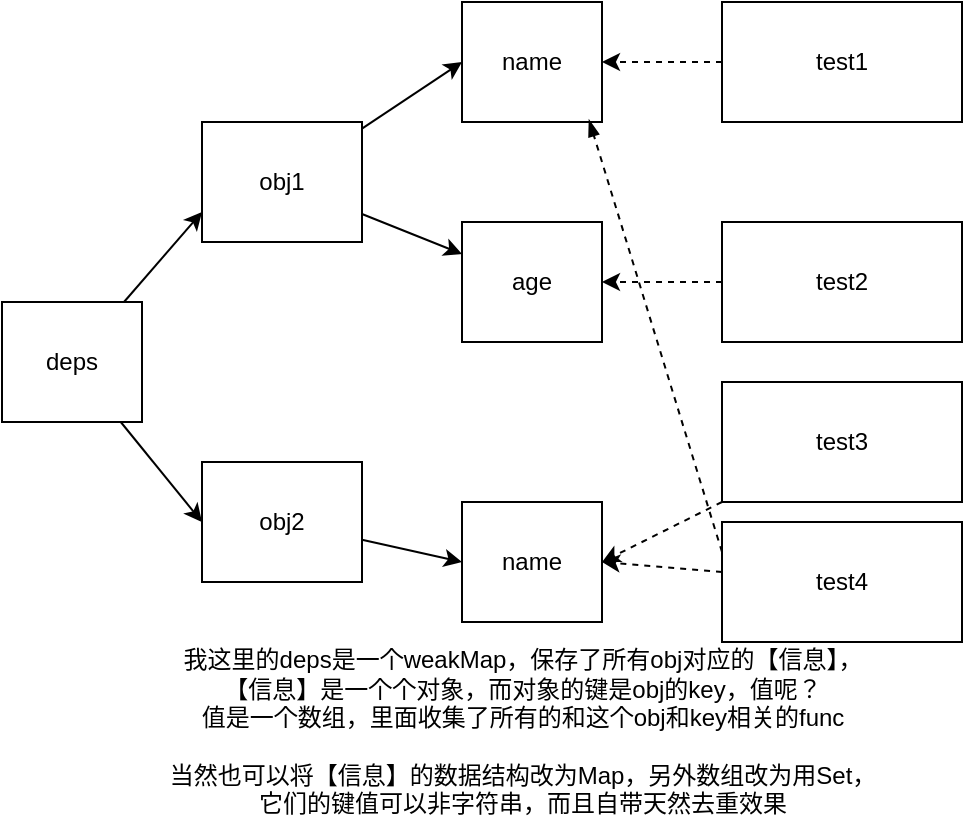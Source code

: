 <mxfile>
    <diagram id="HSPrJbA6rMhCHS1UGEmy" name="第 1 页">
        <mxGraphModel dx="525" dy="447" grid="1" gridSize="10" guides="1" tooltips="1" connect="1" arrows="1" fold="1" page="1" pageScale="1" pageWidth="827" pageHeight="1169" math="0" shadow="0">
            <root>
                <mxCell id="0"/>
                <mxCell id="1" parent="0"/>
                <mxCell id="14" style="edgeStyle=none;html=1;entryX=0;entryY=0.75;entryDx=0;entryDy=0;" parent="1" source="2" target="3" edge="1">
                    <mxGeometry relative="1" as="geometry"/>
                </mxCell>
                <mxCell id="15" style="edgeStyle=none;html=1;entryX=0;entryY=0.5;entryDx=0;entryDy=0;" parent="1" source="2" target="4" edge="1">
                    <mxGeometry relative="1" as="geometry"/>
                </mxCell>
                <mxCell id="2" value="deps" style="whiteSpace=wrap;html=1;" parent="1" vertex="1">
                    <mxGeometry x="30" y="180" width="70" height="60" as="geometry"/>
                </mxCell>
                <mxCell id="11" value="" style="edgeStyle=none;html=1;" parent="1" source="3" target="6" edge="1">
                    <mxGeometry relative="1" as="geometry"/>
                </mxCell>
                <mxCell id="12" style="edgeStyle=none;html=1;entryX=0;entryY=0.5;entryDx=0;entryDy=0;" parent="1" source="3" target="5" edge="1">
                    <mxGeometry relative="1" as="geometry"/>
                </mxCell>
                <mxCell id="3" value="obj1" style="whiteSpace=wrap;html=1;" parent="1" vertex="1">
                    <mxGeometry x="130" y="90" width="80" height="60" as="geometry"/>
                </mxCell>
                <mxCell id="13" style="edgeStyle=none;html=1;entryX=0;entryY=0.5;entryDx=0;entryDy=0;" parent="1" source="4" target="7" edge="1">
                    <mxGeometry relative="1" as="geometry"/>
                </mxCell>
                <mxCell id="4" value="obj2" style="whiteSpace=wrap;html=1;" parent="1" vertex="1">
                    <mxGeometry x="130" y="260" width="80" height="60" as="geometry"/>
                </mxCell>
                <mxCell id="5" value="name" style="whiteSpace=wrap;html=1;" parent="1" vertex="1">
                    <mxGeometry x="260" y="30" width="70" height="60" as="geometry"/>
                </mxCell>
                <mxCell id="6" value="age" style="whiteSpace=wrap;html=1;" parent="1" vertex="1">
                    <mxGeometry x="260" y="140" width="70" height="60" as="geometry"/>
                </mxCell>
                <mxCell id="7" value="name" style="whiteSpace=wrap;html=1;" parent="1" vertex="1">
                    <mxGeometry x="260" y="280" width="70" height="60" as="geometry"/>
                </mxCell>
                <mxCell id="22" style="edgeStyle=none;html=1;dashed=1;" edge="1" parent="1" source="8" target="5">
                    <mxGeometry relative="1" as="geometry"/>
                </mxCell>
                <mxCell id="8" value="test1" style="whiteSpace=wrap;html=1;" parent="1" vertex="1">
                    <mxGeometry x="390" y="30" width="120" height="60" as="geometry"/>
                </mxCell>
                <mxCell id="21" style="edgeStyle=none;html=1;entryX=1;entryY=0.5;entryDx=0;entryDy=0;dashed=1;" edge="1" parent="1" source="9" target="6">
                    <mxGeometry relative="1" as="geometry"/>
                </mxCell>
                <mxCell id="9" value="test2" style="whiteSpace=wrap;html=1;" parent="1" vertex="1">
                    <mxGeometry x="390" y="140" width="120" height="60" as="geometry"/>
                </mxCell>
                <mxCell id="20" style="edgeStyle=none;html=1;entryX=1;entryY=0.5;entryDx=0;entryDy=0;dashed=1;" edge="1" parent="1" source="10" target="7">
                    <mxGeometry relative="1" as="geometry"/>
                </mxCell>
                <mxCell id="10" value="test3" style="whiteSpace=wrap;html=1;" parent="1" vertex="1">
                    <mxGeometry x="390" y="220" width="120" height="60" as="geometry"/>
                </mxCell>
                <mxCell id="16" value="我这里的deps是一个weakMap，保存了所有obj对应的【信息】，&lt;br&gt;【信息】是一个个对象，而对象的键是obj的key，值呢？&lt;br&gt;值是一个数组，里面收集了所有的和这个obj和key相关的func&lt;br&gt;&lt;br&gt;当然也可以将【信息】的数据结构改为Map，另外数组改为用Set，&lt;br&gt;它们的键值可以非字符串，而且自带天然去重效果" style="text;html=1;align=center;verticalAlign=middle;resizable=0;points=[];autosize=1;strokeColor=none;" vertex="1" parent="1">
                    <mxGeometry x="105" y="350" width="370" height="90" as="geometry"/>
                </mxCell>
                <mxCell id="18" style="edgeStyle=none;html=1;entryX=1;entryY=0.5;entryDx=0;entryDy=0;dashed=1;" edge="1" parent="1" source="17" target="7">
                    <mxGeometry relative="1" as="geometry"/>
                </mxCell>
                <mxCell id="19" style="edgeStyle=none;html=1;exitX=0;exitY=0.25;exitDx=0;exitDy=0;entryX=0.907;entryY=0.981;entryDx=0;entryDy=0;entryPerimeter=0;endArrow=blockThin;endFill=1;dashed=1;" edge="1" parent="1" source="17" target="5">
                    <mxGeometry relative="1" as="geometry"/>
                </mxCell>
                <mxCell id="17" value="test4" style="whiteSpace=wrap;html=1;" vertex="1" parent="1">
                    <mxGeometry x="390" y="290" width="120" height="60" as="geometry"/>
                </mxCell>
            </root>
        </mxGraphModel>
    </diagram>
</mxfile>